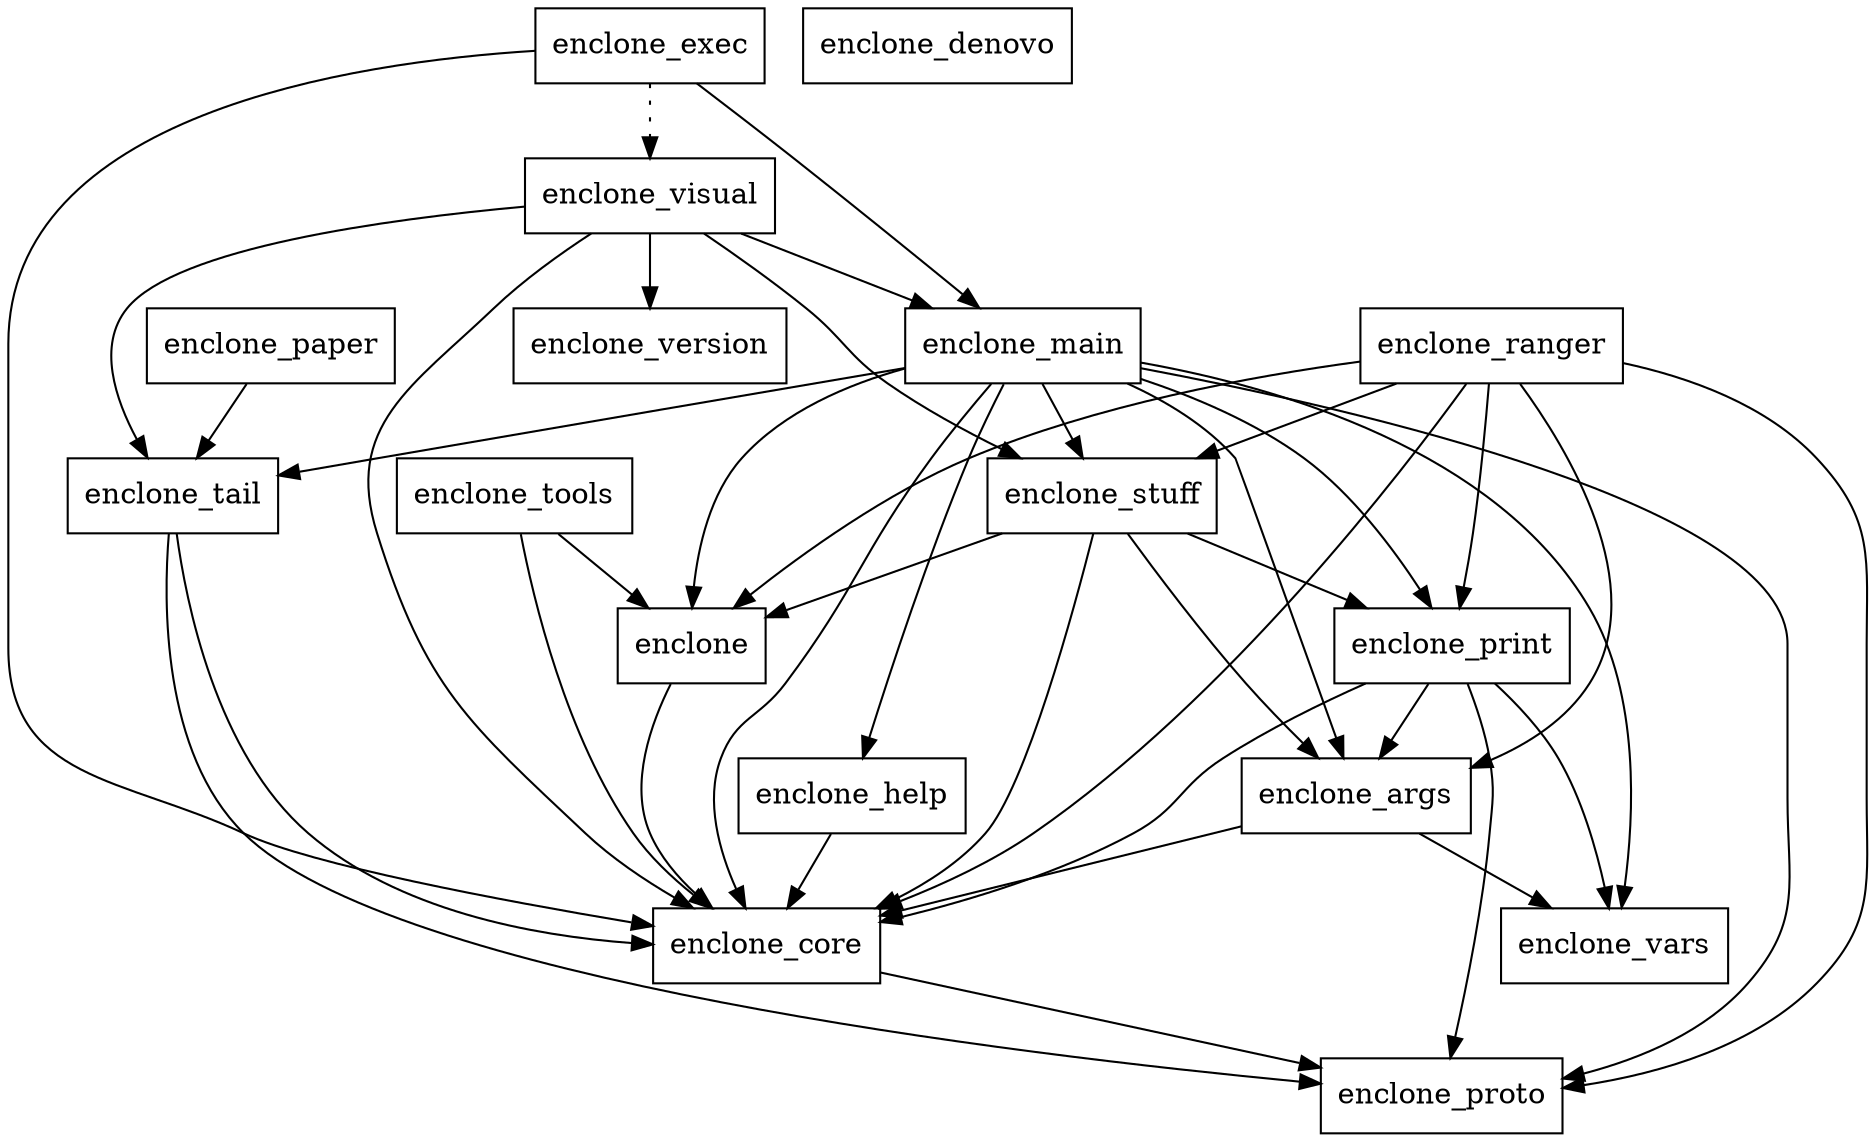digraph {
    0 [ label = "enclone" shape = box]
    1 [ label = "enclone_core" shape = box]
    2 [ label = "enclone_proto" shape = box]
    3 [ label = "enclone_args" shape = box]
    4 [ label = "enclone_vars" shape = box]
    5 [ label = "enclone_denovo" shape = box]
    6 [ label = "enclone_exec" shape = box]
    7 [ label = "enclone_main" shape = box]
    8 [ label = "enclone_help" shape = box]
    9 [ label = "enclone_print" shape = box]
    10 [ label = "enclone_stuff" shape = box]
    11 [ label = "enclone_tail" shape = box]
    12 [ label = "enclone_visual" shape = box]
    13 [ label = "enclone_version" shape = box]
    14 [ label = "enclone_ranger" shape = box]
    15 [ label = "enclone_tools" shape = box]
    16 [ label = "enclone_paper" shape = box]
    0 -> 1 [ ]
    1 -> 2 [ ]
    3 -> 1 [ ]
    3 -> 4 [ ]
    6 -> 1 [ ]
    6 -> 7 [ ]
    6 -> 12 [ style = dotted]
    7 -> 0 [ ]
    7 -> 3 [ ]
    7 -> 1 [ ]
    7 -> 8 [ ]
    7 -> 9 [ ]
    7 -> 2 [ ]
    7 -> 10 [ ]
    7 -> 11 [ ]
    7 -> 4 [ ]
    8 -> 1 [ ]
    9 -> 3 [ ]
    9 -> 1 [ ]
    9 -> 2 [ ]
    9 -> 4 [ ]
    10 -> 0 [ ]
    10 -> 3 [ ]
    10 -> 1 [ ]
    10 -> 9 [ ]
    11 -> 1 [ ]
    11 -> 2 [ ]
    12 -> 1 [ ]
    12 -> 7 [ ]
    12 -> 10 [ ]
    12 -> 11 [ ]
    12 -> 13 [ ]
    14 -> 0 [ ]
    14 -> 3 [ ]
    14 -> 1 [ ]
    14 -> 9 [ ]
    14 -> 2 [ ]
    14 -> 10 [ ]
    15 -> 0 [ ]
    15 -> 1 [ ]
    16 -> 11 [ ]
}

